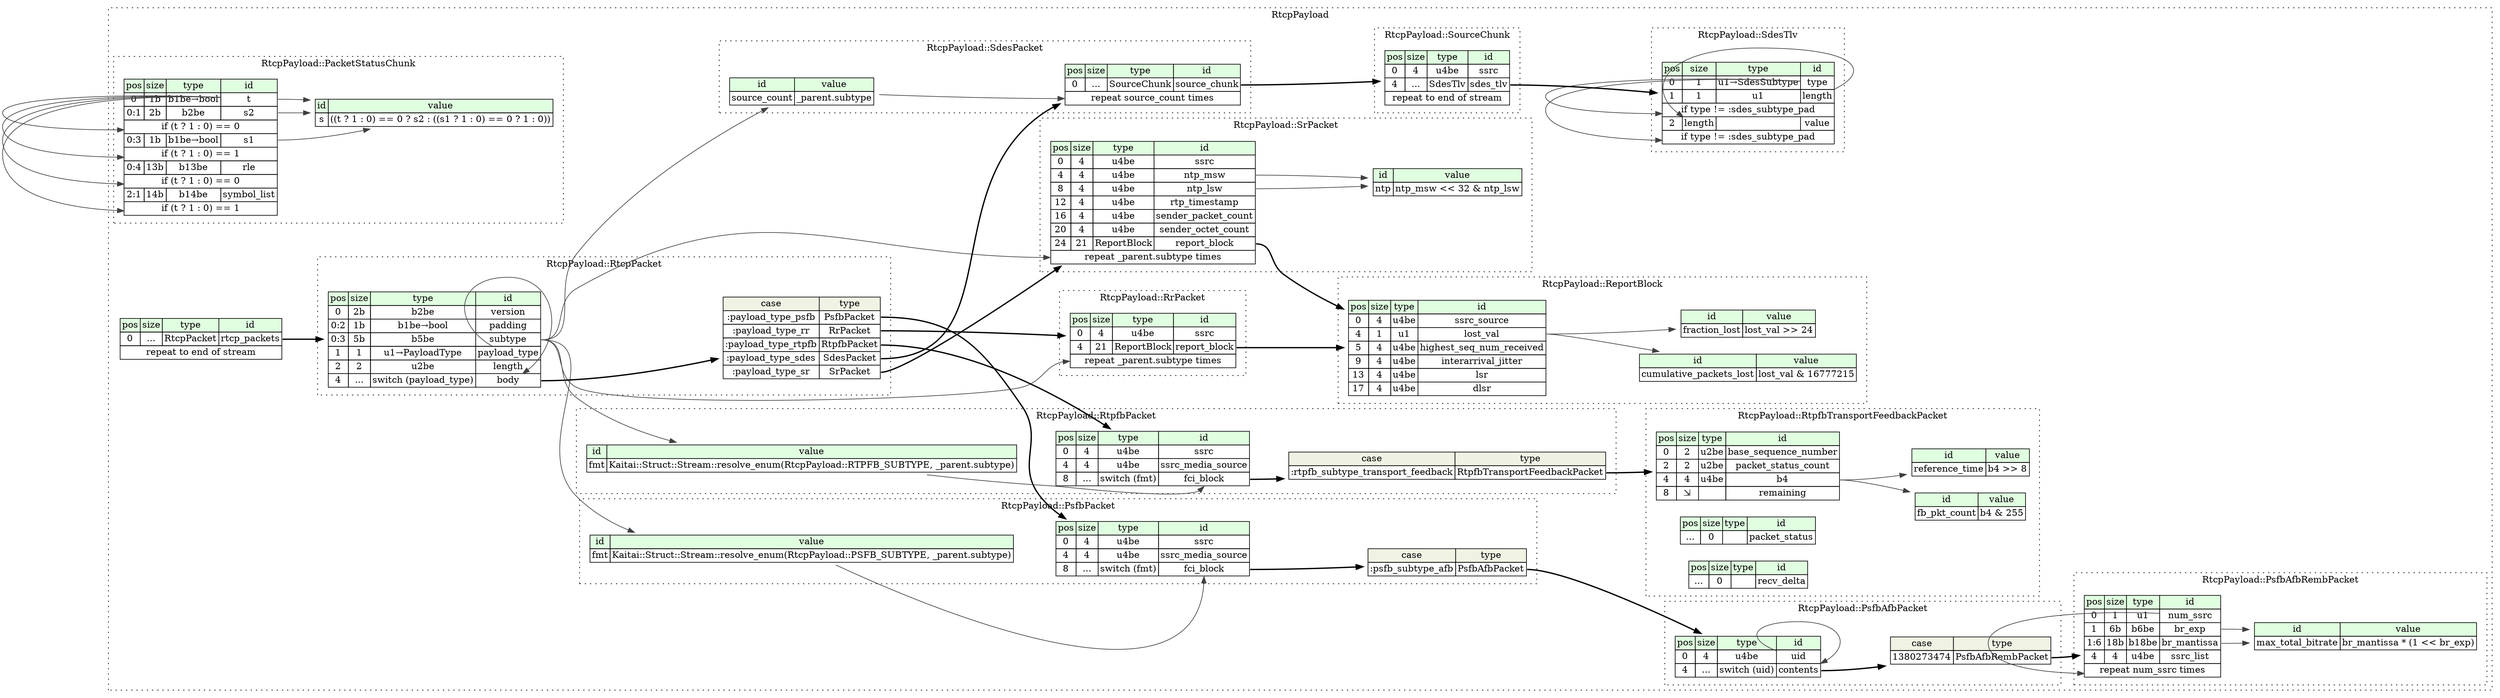 digraph {
	rankdir=LR;
	node [shape=plaintext];
	subgraph cluster__rtcp_payload {
		label="RtcpPayload";
		graph[style=dotted];

		rtcp_payload__seq [label=<<TABLE BORDER="0" CELLBORDER="1" CELLSPACING="0">
			<TR><TD BGCOLOR="#E0FFE0">pos</TD><TD BGCOLOR="#E0FFE0">size</TD><TD BGCOLOR="#E0FFE0">type</TD><TD BGCOLOR="#E0FFE0">id</TD></TR>
			<TR><TD PORT="rtcp_packets_pos">0</TD><TD PORT="rtcp_packets_size">...</TD><TD>RtcpPacket</TD><TD PORT="rtcp_packets_type">rtcp_packets</TD></TR>
			<TR><TD COLSPAN="4" PORT="rtcp_packets__repeat">repeat to end of stream</TD></TR>
		</TABLE>>];
		subgraph cluster__packet_status_chunk {
			label="RtcpPayload::PacketStatusChunk";
			graph[style=dotted];

			packet_status_chunk__seq [label=<<TABLE BORDER="0" CELLBORDER="1" CELLSPACING="0">
				<TR><TD BGCOLOR="#E0FFE0">pos</TD><TD BGCOLOR="#E0FFE0">size</TD><TD BGCOLOR="#E0FFE0">type</TD><TD BGCOLOR="#E0FFE0">id</TD></TR>
				<TR><TD PORT="t_pos">0</TD><TD PORT="t_size">1b</TD><TD>b1be→bool</TD><TD PORT="t_type">t</TD></TR>
				<TR><TD PORT="s2_pos">0:1</TD><TD PORT="s2_size">2b</TD><TD>b2be</TD><TD PORT="s2_type">s2</TD></TR>
				<TR><TD COLSPAN="4" PORT="s2__if">if (t ? 1 : 0) == 0</TD></TR>
				<TR><TD PORT="s1_pos">0:3</TD><TD PORT="s1_size">1b</TD><TD>b1be→bool</TD><TD PORT="s1_type">s1</TD></TR>
				<TR><TD COLSPAN="4" PORT="s1__if">if (t ? 1 : 0) == 1</TD></TR>
				<TR><TD PORT="rle_pos">0:4</TD><TD PORT="rle_size">13b</TD><TD>b13be</TD><TD PORT="rle_type">rle</TD></TR>
				<TR><TD COLSPAN="4" PORT="rle__if">if (t ? 1 : 0) == 0</TD></TR>
				<TR><TD PORT="symbol_list_pos">2:1</TD><TD PORT="symbol_list_size">14b</TD><TD>b14be</TD><TD PORT="symbol_list_type">symbol_list</TD></TR>
				<TR><TD COLSPAN="4" PORT="symbol_list__if">if (t ? 1 : 0) == 1</TD></TR>
			</TABLE>>];
			packet_status_chunk__inst__s [label=<<TABLE BORDER="0" CELLBORDER="1" CELLSPACING="0">
				<TR><TD BGCOLOR="#E0FFE0">id</TD><TD BGCOLOR="#E0FFE0">value</TD></TR>
				<TR><TD>s</TD><TD>((t ? 1 : 0) == 0 ? s2 : ((s1 ? 1 : 0) == 0 ? 1 : 0))</TD></TR>
			</TABLE>>];
		}
		subgraph cluster__psfb_afb_packet {
			label="RtcpPayload::PsfbAfbPacket";
			graph[style=dotted];

			psfb_afb_packet__seq [label=<<TABLE BORDER="0" CELLBORDER="1" CELLSPACING="0">
				<TR><TD BGCOLOR="#E0FFE0">pos</TD><TD BGCOLOR="#E0FFE0">size</TD><TD BGCOLOR="#E0FFE0">type</TD><TD BGCOLOR="#E0FFE0">id</TD></TR>
				<TR><TD PORT="uid_pos">0</TD><TD PORT="uid_size">4</TD><TD>u4be</TD><TD PORT="uid_type">uid</TD></TR>
				<TR><TD PORT="contents_pos">4</TD><TD PORT="contents_size">...</TD><TD>switch (uid)</TD><TD PORT="contents_type">contents</TD></TR>
			</TABLE>>];
psfb_afb_packet__seq_contents_switch [label=<<TABLE BORDER="0" CELLBORDER="1" CELLSPACING="0">
	<TR><TD BGCOLOR="#F0F2E4">case</TD><TD BGCOLOR="#F0F2E4">type</TD></TR>
	<TR><TD>1380273474</TD><TD PORT="case0">PsfbAfbRembPacket</TD></TR>
</TABLE>>];
		}
		subgraph cluster__psfb_afb_remb_packet {
			label="RtcpPayload::PsfbAfbRembPacket";
			graph[style=dotted];

			psfb_afb_remb_packet__seq [label=<<TABLE BORDER="0" CELLBORDER="1" CELLSPACING="0">
				<TR><TD BGCOLOR="#E0FFE0">pos</TD><TD BGCOLOR="#E0FFE0">size</TD><TD BGCOLOR="#E0FFE0">type</TD><TD BGCOLOR="#E0FFE0">id</TD></TR>
				<TR><TD PORT="num_ssrc_pos">0</TD><TD PORT="num_ssrc_size">1</TD><TD>u1</TD><TD PORT="num_ssrc_type">num_ssrc</TD></TR>
				<TR><TD PORT="br_exp_pos">1</TD><TD PORT="br_exp_size">6b</TD><TD>b6be</TD><TD PORT="br_exp_type">br_exp</TD></TR>
				<TR><TD PORT="br_mantissa_pos">1:6</TD><TD PORT="br_mantissa_size">18b</TD><TD>b18be</TD><TD PORT="br_mantissa_type">br_mantissa</TD></TR>
				<TR><TD PORT="ssrc_list_pos">4</TD><TD PORT="ssrc_list_size">4</TD><TD>u4be</TD><TD PORT="ssrc_list_type">ssrc_list</TD></TR>
				<TR><TD COLSPAN="4" PORT="ssrc_list__repeat">repeat num_ssrc times</TD></TR>
			</TABLE>>];
			psfb_afb_remb_packet__inst__max_total_bitrate [label=<<TABLE BORDER="0" CELLBORDER="1" CELLSPACING="0">
				<TR><TD BGCOLOR="#E0FFE0">id</TD><TD BGCOLOR="#E0FFE0">value</TD></TR>
				<TR><TD>max_total_bitrate</TD><TD>br_mantissa * (1 &lt;&lt; br_exp)</TD></TR>
			</TABLE>>];
		}
		subgraph cluster__psfb_packet {
			label="RtcpPayload::PsfbPacket";
			graph[style=dotted];

			psfb_packet__seq [label=<<TABLE BORDER="0" CELLBORDER="1" CELLSPACING="0">
				<TR><TD BGCOLOR="#E0FFE0">pos</TD><TD BGCOLOR="#E0FFE0">size</TD><TD BGCOLOR="#E0FFE0">type</TD><TD BGCOLOR="#E0FFE0">id</TD></TR>
				<TR><TD PORT="ssrc_pos">0</TD><TD PORT="ssrc_size">4</TD><TD>u4be</TD><TD PORT="ssrc_type">ssrc</TD></TR>
				<TR><TD PORT="ssrc_media_source_pos">4</TD><TD PORT="ssrc_media_source_size">4</TD><TD>u4be</TD><TD PORT="ssrc_media_source_type">ssrc_media_source</TD></TR>
				<TR><TD PORT="fci_block_pos">8</TD><TD PORT="fci_block_size">...</TD><TD>switch (fmt)</TD><TD PORT="fci_block_type">fci_block</TD></TR>
			</TABLE>>];
			psfb_packet__inst__fmt [label=<<TABLE BORDER="0" CELLBORDER="1" CELLSPACING="0">
				<TR><TD BGCOLOR="#E0FFE0">id</TD><TD BGCOLOR="#E0FFE0">value</TD></TR>
				<TR><TD>fmt</TD><TD>Kaitai::Struct::Stream::resolve_enum(RtcpPayload::PSFB_SUBTYPE, _parent.subtype)</TD></TR>
			</TABLE>>];
psfb_packet__seq_fci_block_switch [label=<<TABLE BORDER="0" CELLBORDER="1" CELLSPACING="0">
	<TR><TD BGCOLOR="#F0F2E4">case</TD><TD BGCOLOR="#F0F2E4">type</TD></TR>
	<TR><TD>:psfb_subtype_afb</TD><TD PORT="case0">PsfbAfbPacket</TD></TR>
</TABLE>>];
		}
		subgraph cluster__report_block {
			label="RtcpPayload::ReportBlock";
			graph[style=dotted];

			report_block__seq [label=<<TABLE BORDER="0" CELLBORDER="1" CELLSPACING="0">
				<TR><TD BGCOLOR="#E0FFE0">pos</TD><TD BGCOLOR="#E0FFE0">size</TD><TD BGCOLOR="#E0FFE0">type</TD><TD BGCOLOR="#E0FFE0">id</TD></TR>
				<TR><TD PORT="ssrc_source_pos">0</TD><TD PORT="ssrc_source_size">4</TD><TD>u4be</TD><TD PORT="ssrc_source_type">ssrc_source</TD></TR>
				<TR><TD PORT="lost_val_pos">4</TD><TD PORT="lost_val_size">1</TD><TD>u1</TD><TD PORT="lost_val_type">lost_val</TD></TR>
				<TR><TD PORT="highest_seq_num_received_pos">5</TD><TD PORT="highest_seq_num_received_size">4</TD><TD>u4be</TD><TD PORT="highest_seq_num_received_type">highest_seq_num_received</TD></TR>
				<TR><TD PORT="interarrival_jitter_pos">9</TD><TD PORT="interarrival_jitter_size">4</TD><TD>u4be</TD><TD PORT="interarrival_jitter_type">interarrival_jitter</TD></TR>
				<TR><TD PORT="lsr_pos">13</TD><TD PORT="lsr_size">4</TD><TD>u4be</TD><TD PORT="lsr_type">lsr</TD></TR>
				<TR><TD PORT="dlsr_pos">17</TD><TD PORT="dlsr_size">4</TD><TD>u4be</TD><TD PORT="dlsr_type">dlsr</TD></TR>
			</TABLE>>];
			report_block__inst__cumulative_packets_lost [label=<<TABLE BORDER="0" CELLBORDER="1" CELLSPACING="0">
				<TR><TD BGCOLOR="#E0FFE0">id</TD><TD BGCOLOR="#E0FFE0">value</TD></TR>
				<TR><TD>cumulative_packets_lost</TD><TD>lost_val &amp; 16777215</TD></TR>
			</TABLE>>];
			report_block__inst__fraction_lost [label=<<TABLE BORDER="0" CELLBORDER="1" CELLSPACING="0">
				<TR><TD BGCOLOR="#E0FFE0">id</TD><TD BGCOLOR="#E0FFE0">value</TD></TR>
				<TR><TD>fraction_lost</TD><TD>lost_val &gt;&gt; 24</TD></TR>
			</TABLE>>];
		}
		subgraph cluster__rr_packet {
			label="RtcpPayload::RrPacket";
			graph[style=dotted];

			rr_packet__seq [label=<<TABLE BORDER="0" CELLBORDER="1" CELLSPACING="0">
				<TR><TD BGCOLOR="#E0FFE0">pos</TD><TD BGCOLOR="#E0FFE0">size</TD><TD BGCOLOR="#E0FFE0">type</TD><TD BGCOLOR="#E0FFE0">id</TD></TR>
				<TR><TD PORT="ssrc_pos">0</TD><TD PORT="ssrc_size">4</TD><TD>u4be</TD><TD PORT="ssrc_type">ssrc</TD></TR>
				<TR><TD PORT="report_block_pos">4</TD><TD PORT="report_block_size">21</TD><TD>ReportBlock</TD><TD PORT="report_block_type">report_block</TD></TR>
				<TR><TD COLSPAN="4" PORT="report_block__repeat">repeat _parent.subtype times</TD></TR>
			</TABLE>>];
		}
		subgraph cluster__rtcp_packet {
			label="RtcpPayload::RtcpPacket";
			graph[style=dotted];

			rtcp_packet__seq [label=<<TABLE BORDER="0" CELLBORDER="1" CELLSPACING="0">
				<TR><TD BGCOLOR="#E0FFE0">pos</TD><TD BGCOLOR="#E0FFE0">size</TD><TD BGCOLOR="#E0FFE0">type</TD><TD BGCOLOR="#E0FFE0">id</TD></TR>
				<TR><TD PORT="version_pos">0</TD><TD PORT="version_size">2b</TD><TD>b2be</TD><TD PORT="version_type">version</TD></TR>
				<TR><TD PORT="padding_pos">0:2</TD><TD PORT="padding_size">1b</TD><TD>b1be→bool</TD><TD PORT="padding_type">padding</TD></TR>
				<TR><TD PORT="subtype_pos">0:3</TD><TD PORT="subtype_size">5b</TD><TD>b5be</TD><TD PORT="subtype_type">subtype</TD></TR>
				<TR><TD PORT="payload_type_pos">1</TD><TD PORT="payload_type_size">1</TD><TD>u1→PayloadType</TD><TD PORT="payload_type_type">payload_type</TD></TR>
				<TR><TD PORT="length_pos">2</TD><TD PORT="length_size">2</TD><TD>u2be</TD><TD PORT="length_type">length</TD></TR>
				<TR><TD PORT="body_pos">4</TD><TD PORT="body_size">...</TD><TD>switch (payload_type)</TD><TD PORT="body_type">body</TD></TR>
			</TABLE>>];
rtcp_packet__seq_body_switch [label=<<TABLE BORDER="0" CELLBORDER="1" CELLSPACING="0">
	<TR><TD BGCOLOR="#F0F2E4">case</TD><TD BGCOLOR="#F0F2E4">type</TD></TR>
	<TR><TD>:payload_type_psfb</TD><TD PORT="case0">PsfbPacket</TD></TR>
	<TR><TD>:payload_type_rr</TD><TD PORT="case1">RrPacket</TD></TR>
	<TR><TD>:payload_type_rtpfb</TD><TD PORT="case2">RtpfbPacket</TD></TR>
	<TR><TD>:payload_type_sdes</TD><TD PORT="case3">SdesPacket</TD></TR>
	<TR><TD>:payload_type_sr</TD><TD PORT="case4">SrPacket</TD></TR>
</TABLE>>];
		}
		subgraph cluster__rtpfb_packet {
			label="RtcpPayload::RtpfbPacket";
			graph[style=dotted];

			rtpfb_packet__seq [label=<<TABLE BORDER="0" CELLBORDER="1" CELLSPACING="0">
				<TR><TD BGCOLOR="#E0FFE0">pos</TD><TD BGCOLOR="#E0FFE0">size</TD><TD BGCOLOR="#E0FFE0">type</TD><TD BGCOLOR="#E0FFE0">id</TD></TR>
				<TR><TD PORT="ssrc_pos">0</TD><TD PORT="ssrc_size">4</TD><TD>u4be</TD><TD PORT="ssrc_type">ssrc</TD></TR>
				<TR><TD PORT="ssrc_media_source_pos">4</TD><TD PORT="ssrc_media_source_size">4</TD><TD>u4be</TD><TD PORT="ssrc_media_source_type">ssrc_media_source</TD></TR>
				<TR><TD PORT="fci_block_pos">8</TD><TD PORT="fci_block_size">...</TD><TD>switch (fmt)</TD><TD PORT="fci_block_type">fci_block</TD></TR>
			</TABLE>>];
			rtpfb_packet__inst__fmt [label=<<TABLE BORDER="0" CELLBORDER="1" CELLSPACING="0">
				<TR><TD BGCOLOR="#E0FFE0">id</TD><TD BGCOLOR="#E0FFE0">value</TD></TR>
				<TR><TD>fmt</TD><TD>Kaitai::Struct::Stream::resolve_enum(RtcpPayload::RTPFB_SUBTYPE, _parent.subtype)</TD></TR>
			</TABLE>>];
rtpfb_packet__seq_fci_block_switch [label=<<TABLE BORDER="0" CELLBORDER="1" CELLSPACING="0">
	<TR><TD BGCOLOR="#F0F2E4">case</TD><TD BGCOLOR="#F0F2E4">type</TD></TR>
	<TR><TD>:rtpfb_subtype_transport_feedback</TD><TD PORT="case0">RtpfbTransportFeedbackPacket</TD></TR>
</TABLE>>];
		}
		subgraph cluster__rtpfb_transport_feedback_packet {
			label="RtcpPayload::RtpfbTransportFeedbackPacket";
			graph[style=dotted];

			rtpfb_transport_feedback_packet__seq [label=<<TABLE BORDER="0" CELLBORDER="1" CELLSPACING="0">
				<TR><TD BGCOLOR="#E0FFE0">pos</TD><TD BGCOLOR="#E0FFE0">size</TD><TD BGCOLOR="#E0FFE0">type</TD><TD BGCOLOR="#E0FFE0">id</TD></TR>
				<TR><TD PORT="base_sequence_number_pos">0</TD><TD PORT="base_sequence_number_size">2</TD><TD>u2be</TD><TD PORT="base_sequence_number_type">base_sequence_number</TD></TR>
				<TR><TD PORT="packet_status_count_pos">2</TD><TD PORT="packet_status_count_size">2</TD><TD>u2be</TD><TD PORT="packet_status_count_type">packet_status_count</TD></TR>
				<TR><TD PORT="b4_pos">4</TD><TD PORT="b4_size">4</TD><TD>u4be</TD><TD PORT="b4_type">b4</TD></TR>
				<TR><TD PORT="remaining_pos">8</TD><TD PORT="remaining_size">⇲</TD><TD></TD><TD PORT="remaining_type">remaining</TD></TR>
			</TABLE>>];
			rtpfb_transport_feedback_packet__inst__fb_pkt_count [label=<<TABLE BORDER="0" CELLBORDER="1" CELLSPACING="0">
				<TR><TD BGCOLOR="#E0FFE0">id</TD><TD BGCOLOR="#E0FFE0">value</TD></TR>
				<TR><TD>fb_pkt_count</TD><TD>b4 &amp; 255</TD></TR>
			</TABLE>>];
			rtpfb_transport_feedback_packet__inst__packet_status [label=<<TABLE BORDER="0" CELLBORDER="1" CELLSPACING="0">
				<TR><TD BGCOLOR="#E0FFE0">pos</TD><TD BGCOLOR="#E0FFE0">size</TD><TD BGCOLOR="#E0FFE0">type</TD><TD BGCOLOR="#E0FFE0">id</TD></TR>
				<TR><TD PORT="packet_status_pos">...</TD><TD PORT="packet_status_size">0</TD><TD></TD><TD PORT="packet_status_type">packet_status</TD></TR>
			</TABLE>>];
			rtpfb_transport_feedback_packet__inst__recv_delta [label=<<TABLE BORDER="0" CELLBORDER="1" CELLSPACING="0">
				<TR><TD BGCOLOR="#E0FFE0">pos</TD><TD BGCOLOR="#E0FFE0">size</TD><TD BGCOLOR="#E0FFE0">type</TD><TD BGCOLOR="#E0FFE0">id</TD></TR>
				<TR><TD PORT="recv_delta_pos">...</TD><TD PORT="recv_delta_size">0</TD><TD></TD><TD PORT="recv_delta_type">recv_delta</TD></TR>
			</TABLE>>];
			rtpfb_transport_feedback_packet__inst__reference_time [label=<<TABLE BORDER="0" CELLBORDER="1" CELLSPACING="0">
				<TR><TD BGCOLOR="#E0FFE0">id</TD><TD BGCOLOR="#E0FFE0">value</TD></TR>
				<TR><TD>reference_time</TD><TD>b4 &gt;&gt; 8</TD></TR>
			</TABLE>>];
		}
		subgraph cluster__sdes_packet {
			label="RtcpPayload::SdesPacket";
			graph[style=dotted];

			sdes_packet__seq [label=<<TABLE BORDER="0" CELLBORDER="1" CELLSPACING="0">
				<TR><TD BGCOLOR="#E0FFE0">pos</TD><TD BGCOLOR="#E0FFE0">size</TD><TD BGCOLOR="#E0FFE0">type</TD><TD BGCOLOR="#E0FFE0">id</TD></TR>
				<TR><TD PORT="source_chunk_pos">0</TD><TD PORT="source_chunk_size">...</TD><TD>SourceChunk</TD><TD PORT="source_chunk_type">source_chunk</TD></TR>
				<TR><TD COLSPAN="4" PORT="source_chunk__repeat">repeat source_count times</TD></TR>
			</TABLE>>];
			sdes_packet__inst__source_count [label=<<TABLE BORDER="0" CELLBORDER="1" CELLSPACING="0">
				<TR><TD BGCOLOR="#E0FFE0">id</TD><TD BGCOLOR="#E0FFE0">value</TD></TR>
				<TR><TD>source_count</TD><TD>_parent.subtype</TD></TR>
			</TABLE>>];
		}
		subgraph cluster__sdes_tlv {
			label="RtcpPayload::SdesTlv";
			graph[style=dotted];

			sdes_tlv__seq [label=<<TABLE BORDER="0" CELLBORDER="1" CELLSPACING="0">
				<TR><TD BGCOLOR="#E0FFE0">pos</TD><TD BGCOLOR="#E0FFE0">size</TD><TD BGCOLOR="#E0FFE0">type</TD><TD BGCOLOR="#E0FFE0">id</TD></TR>
				<TR><TD PORT="type_pos">0</TD><TD PORT="type_size">1</TD><TD>u1→SdesSubtype</TD><TD PORT="type_type">type</TD></TR>
				<TR><TD PORT="length_pos">1</TD><TD PORT="length_size">1</TD><TD>u1</TD><TD PORT="length_type">length</TD></TR>
				<TR><TD COLSPAN="4" PORT="length__if">if type != :sdes_subtype_pad</TD></TR>
				<TR><TD PORT="value_pos">2</TD><TD PORT="value_size">length</TD><TD></TD><TD PORT="value_type">value</TD></TR>
				<TR><TD COLSPAN="4" PORT="value__if">if type != :sdes_subtype_pad</TD></TR>
			</TABLE>>];
		}
		subgraph cluster__source_chunk {
			label="RtcpPayload::SourceChunk";
			graph[style=dotted];

			source_chunk__seq [label=<<TABLE BORDER="0" CELLBORDER="1" CELLSPACING="0">
				<TR><TD BGCOLOR="#E0FFE0">pos</TD><TD BGCOLOR="#E0FFE0">size</TD><TD BGCOLOR="#E0FFE0">type</TD><TD BGCOLOR="#E0FFE0">id</TD></TR>
				<TR><TD PORT="ssrc_pos">0</TD><TD PORT="ssrc_size">4</TD><TD>u4be</TD><TD PORT="ssrc_type">ssrc</TD></TR>
				<TR><TD PORT="sdes_tlv_pos">4</TD><TD PORT="sdes_tlv_size">...</TD><TD>SdesTlv</TD><TD PORT="sdes_tlv_type">sdes_tlv</TD></TR>
				<TR><TD COLSPAN="4" PORT="sdes_tlv__repeat">repeat to end of stream</TD></TR>
			</TABLE>>];
		}
		subgraph cluster__sr_packet {
			label="RtcpPayload::SrPacket";
			graph[style=dotted];

			sr_packet__seq [label=<<TABLE BORDER="0" CELLBORDER="1" CELLSPACING="0">
				<TR><TD BGCOLOR="#E0FFE0">pos</TD><TD BGCOLOR="#E0FFE0">size</TD><TD BGCOLOR="#E0FFE0">type</TD><TD BGCOLOR="#E0FFE0">id</TD></TR>
				<TR><TD PORT="ssrc_pos">0</TD><TD PORT="ssrc_size">4</TD><TD>u4be</TD><TD PORT="ssrc_type">ssrc</TD></TR>
				<TR><TD PORT="ntp_msw_pos">4</TD><TD PORT="ntp_msw_size">4</TD><TD>u4be</TD><TD PORT="ntp_msw_type">ntp_msw</TD></TR>
				<TR><TD PORT="ntp_lsw_pos">8</TD><TD PORT="ntp_lsw_size">4</TD><TD>u4be</TD><TD PORT="ntp_lsw_type">ntp_lsw</TD></TR>
				<TR><TD PORT="rtp_timestamp_pos">12</TD><TD PORT="rtp_timestamp_size">4</TD><TD>u4be</TD><TD PORT="rtp_timestamp_type">rtp_timestamp</TD></TR>
				<TR><TD PORT="sender_packet_count_pos">16</TD><TD PORT="sender_packet_count_size">4</TD><TD>u4be</TD><TD PORT="sender_packet_count_type">sender_packet_count</TD></TR>
				<TR><TD PORT="sender_octet_count_pos">20</TD><TD PORT="sender_octet_count_size">4</TD><TD>u4be</TD><TD PORT="sender_octet_count_type">sender_octet_count</TD></TR>
				<TR><TD PORT="report_block_pos">24</TD><TD PORT="report_block_size">21</TD><TD>ReportBlock</TD><TD PORT="report_block_type">report_block</TD></TR>
				<TR><TD COLSPAN="4" PORT="report_block__repeat">repeat _parent.subtype times</TD></TR>
			</TABLE>>];
			sr_packet__inst__ntp [label=<<TABLE BORDER="0" CELLBORDER="1" CELLSPACING="0">
				<TR><TD BGCOLOR="#E0FFE0">id</TD><TD BGCOLOR="#E0FFE0">value</TD></TR>
				<TR><TD>ntp</TD><TD>ntp_msw &lt;&lt; 32 &amp; ntp_lsw</TD></TR>
			</TABLE>>];
		}
	}
	rtcp_payload__seq:rtcp_packets_type -> rtcp_packet__seq [style=bold];
	packet_status_chunk__seq:t_type -> packet_status_chunk__seq:s2__if [color="#404040"];
	packet_status_chunk__seq:t_type -> packet_status_chunk__seq:s1__if [color="#404040"];
	packet_status_chunk__seq:t_type -> packet_status_chunk__seq:rle__if [color="#404040"];
	packet_status_chunk__seq:t_type -> packet_status_chunk__seq:symbol_list__if [color="#404040"];
	packet_status_chunk__seq:t_type -> packet_status_chunk__inst__s [color="#404040"];
	packet_status_chunk__seq:s2_type -> packet_status_chunk__inst__s [color="#404040"];
	packet_status_chunk__seq:s1_type -> packet_status_chunk__inst__s [color="#404040"];
	psfb_afb_packet__seq:contents_type -> psfb_afb_packet__seq_contents_switch [style=bold];
	psfb_afb_packet__seq_contents_switch:case0 -> psfb_afb_remb_packet__seq [style=bold];
	psfb_afb_packet__seq:uid_type -> psfb_afb_packet__seq:contents_type [color="#404040"];
	psfb_afb_remb_packet__seq:num_ssrc_type -> psfb_afb_remb_packet__seq:ssrc_list__repeat [color="#404040"];
	psfb_afb_remb_packet__seq:br_mantissa_type -> psfb_afb_remb_packet__inst__max_total_bitrate [color="#404040"];
	psfb_afb_remb_packet__seq:br_exp_type -> psfb_afb_remb_packet__inst__max_total_bitrate [color="#404040"];
	psfb_packet__seq:fci_block_type -> psfb_packet__seq_fci_block_switch [style=bold];
	psfb_packet__seq_fci_block_switch:case0 -> psfb_afb_packet__seq [style=bold];
	psfb_packet__inst__fmt:fmt_type -> psfb_packet__seq:fci_block_type [color="#404040"];
	rtcp_packet__seq:subtype_type -> psfb_packet__inst__fmt [color="#404040"];
	report_block__seq:lost_val_type -> report_block__inst__cumulative_packets_lost [color="#404040"];
	report_block__seq:lost_val_type -> report_block__inst__fraction_lost [color="#404040"];
	rr_packet__seq:report_block_type -> report_block__seq [style=bold];
	rtcp_packet__seq:subtype_type -> rr_packet__seq:report_block__repeat [color="#404040"];
	rtcp_packet__seq:body_type -> rtcp_packet__seq_body_switch [style=bold];
	rtcp_packet__seq_body_switch:case0 -> psfb_packet__seq [style=bold];
	rtcp_packet__seq_body_switch:case1 -> rr_packet__seq [style=bold];
	rtcp_packet__seq_body_switch:case2 -> rtpfb_packet__seq [style=bold];
	rtcp_packet__seq_body_switch:case3 -> sdes_packet__seq [style=bold];
	rtcp_packet__seq_body_switch:case4 -> sr_packet__seq [style=bold];
	rtcp_packet__seq:payload_type_type -> rtcp_packet__seq:body_type [color="#404040"];
	rtpfb_packet__seq:fci_block_type -> rtpfb_packet__seq_fci_block_switch [style=bold];
	rtpfb_packet__seq_fci_block_switch:case0 -> rtpfb_transport_feedback_packet__seq [style=bold];
	rtpfb_packet__inst__fmt:fmt_type -> rtpfb_packet__seq:fci_block_type [color="#404040"];
	rtcp_packet__seq:subtype_type -> rtpfb_packet__inst__fmt [color="#404040"];
	rtpfb_transport_feedback_packet__seq:b4_type -> rtpfb_transport_feedback_packet__inst__fb_pkt_count [color="#404040"];
	rtpfb_transport_feedback_packet__seq:b4_type -> rtpfb_transport_feedback_packet__inst__reference_time [color="#404040"];
	sdes_packet__seq:source_chunk_type -> source_chunk__seq [style=bold];
	sdes_packet__inst__source_count:source_count_type -> sdes_packet__seq:source_chunk__repeat [color="#404040"];
	rtcp_packet__seq:subtype_type -> sdes_packet__inst__source_count [color="#404040"];
	sdes_tlv__seq:type_type -> sdes_tlv__seq:length__if [color="#404040"];
	sdes_tlv__seq:length_type -> sdes_tlv__seq:value_size [color="#404040"];
	sdes_tlv__seq:type_type -> sdes_tlv__seq:value__if [color="#404040"];
	source_chunk__seq:sdes_tlv_type -> sdes_tlv__seq [style=bold];
	sr_packet__seq:report_block_type -> report_block__seq [style=bold];
	rtcp_packet__seq:subtype_type -> sr_packet__seq:report_block__repeat [color="#404040"];
	sr_packet__seq:ntp_msw_type -> sr_packet__inst__ntp [color="#404040"];
	sr_packet__seq:ntp_lsw_type -> sr_packet__inst__ntp [color="#404040"];
}
